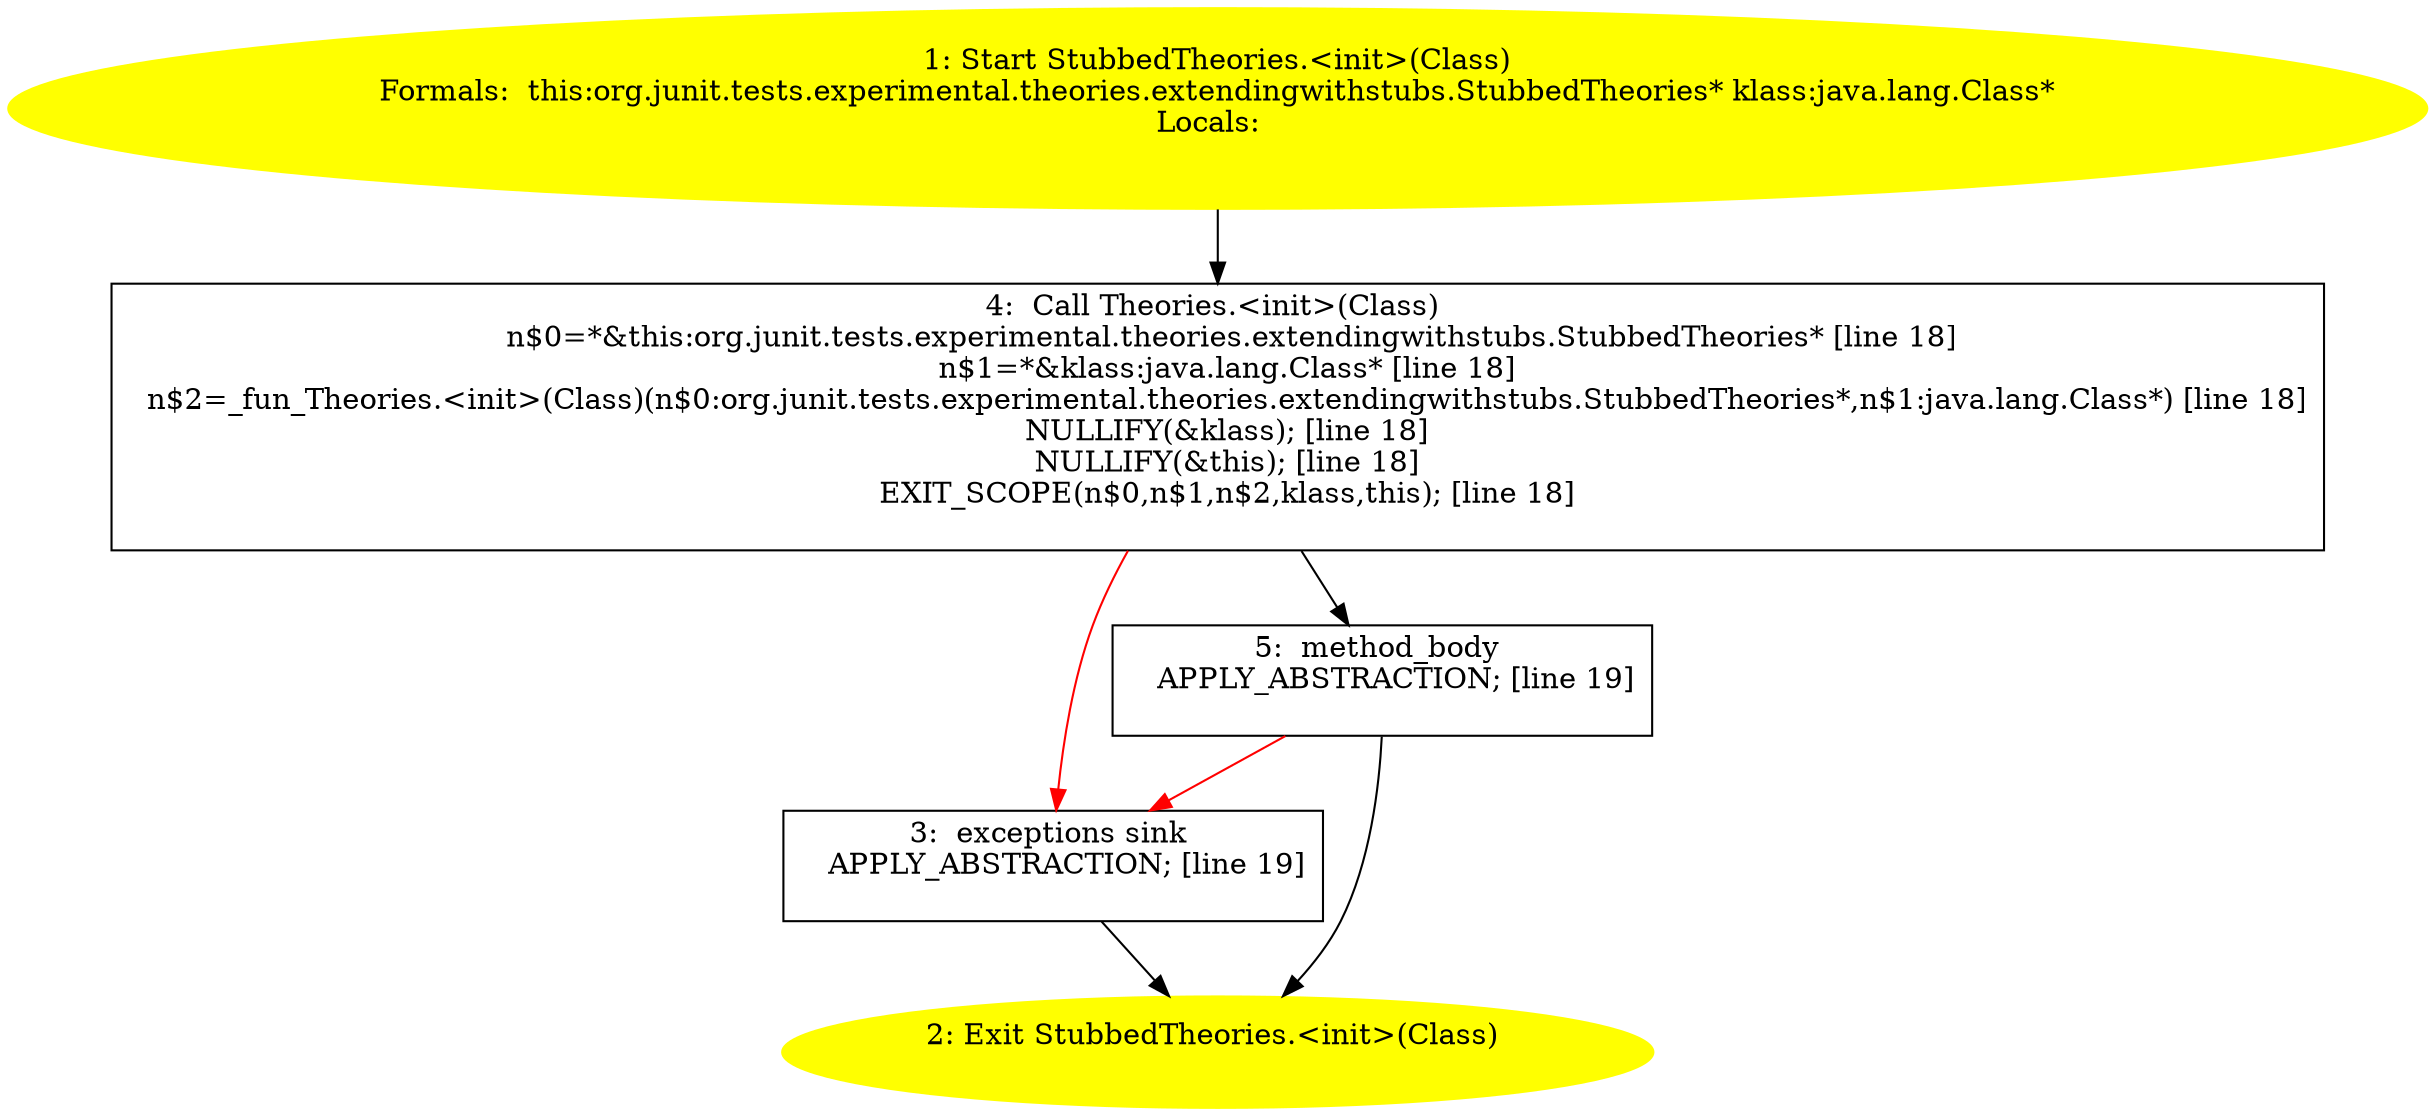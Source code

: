 /* @generated */
digraph cfg {
"org.junit.tests.experimental.theories.extendingwithstubs.StubbedTheories.<init>(java.lang.Class).e7ead26dd5fd6a407821e4326fc7790c_1" [label="1: Start StubbedTheories.<init>(Class)\nFormals:  this:org.junit.tests.experimental.theories.extendingwithstubs.StubbedTheories* klass:java.lang.Class*\nLocals:  \n  " color=yellow style=filled]
	

	 "org.junit.tests.experimental.theories.extendingwithstubs.StubbedTheories.<init>(java.lang.Class).e7ead26dd5fd6a407821e4326fc7790c_1" -> "org.junit.tests.experimental.theories.extendingwithstubs.StubbedTheories.<init>(java.lang.Class).e7ead26dd5fd6a407821e4326fc7790c_4" ;
"org.junit.tests.experimental.theories.extendingwithstubs.StubbedTheories.<init>(java.lang.Class).e7ead26dd5fd6a407821e4326fc7790c_2" [label="2: Exit StubbedTheories.<init>(Class) \n  " color=yellow style=filled]
	

"org.junit.tests.experimental.theories.extendingwithstubs.StubbedTheories.<init>(java.lang.Class).e7ead26dd5fd6a407821e4326fc7790c_3" [label="3:  exceptions sink \n   APPLY_ABSTRACTION; [line 19]\n " shape="box"]
	

	 "org.junit.tests.experimental.theories.extendingwithstubs.StubbedTheories.<init>(java.lang.Class).e7ead26dd5fd6a407821e4326fc7790c_3" -> "org.junit.tests.experimental.theories.extendingwithstubs.StubbedTheories.<init>(java.lang.Class).e7ead26dd5fd6a407821e4326fc7790c_2" ;
"org.junit.tests.experimental.theories.extendingwithstubs.StubbedTheories.<init>(java.lang.Class).e7ead26dd5fd6a407821e4326fc7790c_4" [label="4:  Call Theories.<init>(Class) \n   n$0=*&this:org.junit.tests.experimental.theories.extendingwithstubs.StubbedTheories* [line 18]\n  n$1=*&klass:java.lang.Class* [line 18]\n  n$2=_fun_Theories.<init>(Class)(n$0:org.junit.tests.experimental.theories.extendingwithstubs.StubbedTheories*,n$1:java.lang.Class*) [line 18]\n  NULLIFY(&klass); [line 18]\n  NULLIFY(&this); [line 18]\n  EXIT_SCOPE(n$0,n$1,n$2,klass,this); [line 18]\n " shape="box"]
	

	 "org.junit.tests.experimental.theories.extendingwithstubs.StubbedTheories.<init>(java.lang.Class).e7ead26dd5fd6a407821e4326fc7790c_4" -> "org.junit.tests.experimental.theories.extendingwithstubs.StubbedTheories.<init>(java.lang.Class).e7ead26dd5fd6a407821e4326fc7790c_5" ;
	 "org.junit.tests.experimental.theories.extendingwithstubs.StubbedTheories.<init>(java.lang.Class).e7ead26dd5fd6a407821e4326fc7790c_4" -> "org.junit.tests.experimental.theories.extendingwithstubs.StubbedTheories.<init>(java.lang.Class).e7ead26dd5fd6a407821e4326fc7790c_3" [color="red" ];
"org.junit.tests.experimental.theories.extendingwithstubs.StubbedTheories.<init>(java.lang.Class).e7ead26dd5fd6a407821e4326fc7790c_5" [label="5:  method_body \n   APPLY_ABSTRACTION; [line 19]\n " shape="box"]
	

	 "org.junit.tests.experimental.theories.extendingwithstubs.StubbedTheories.<init>(java.lang.Class).e7ead26dd5fd6a407821e4326fc7790c_5" -> "org.junit.tests.experimental.theories.extendingwithstubs.StubbedTheories.<init>(java.lang.Class).e7ead26dd5fd6a407821e4326fc7790c_2" ;
	 "org.junit.tests.experimental.theories.extendingwithstubs.StubbedTheories.<init>(java.lang.Class).e7ead26dd5fd6a407821e4326fc7790c_5" -> "org.junit.tests.experimental.theories.extendingwithstubs.StubbedTheories.<init>(java.lang.Class).e7ead26dd5fd6a407821e4326fc7790c_3" [color="red" ];
}
